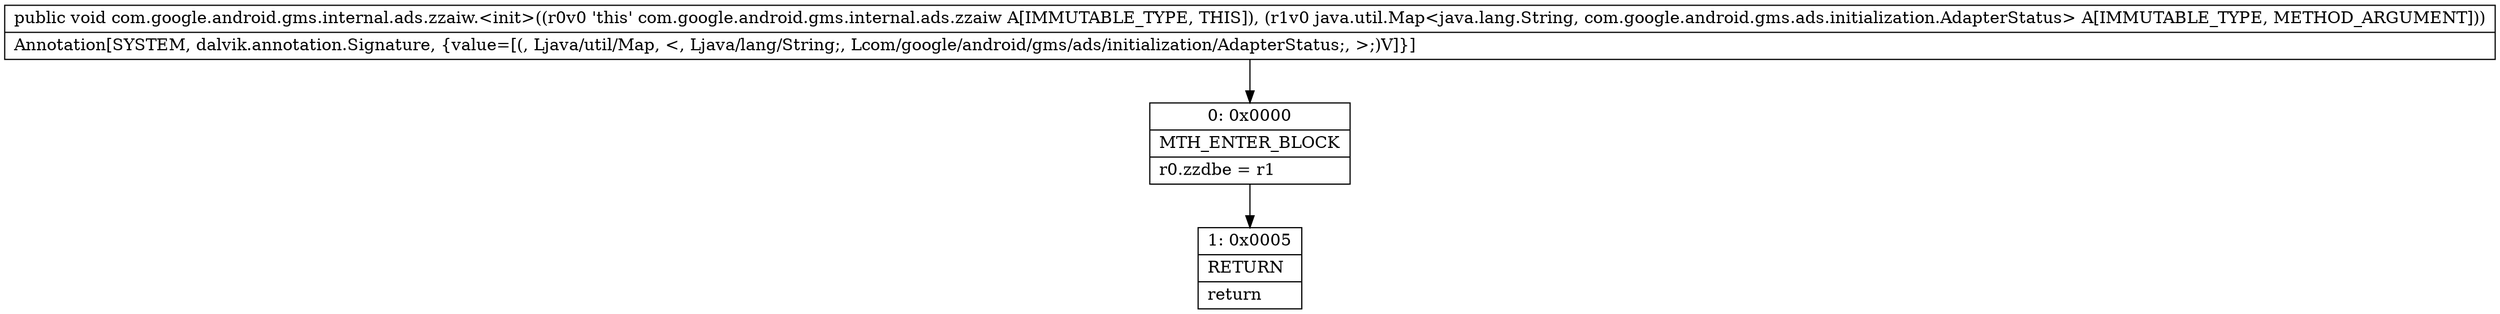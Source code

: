 digraph "CFG forcom.google.android.gms.internal.ads.zzaiw.\<init\>(Ljava\/util\/Map;)V" {
Node_0 [shape=record,label="{0\:\ 0x0000|MTH_ENTER_BLOCK\l|r0.zzdbe = r1\l}"];
Node_1 [shape=record,label="{1\:\ 0x0005|RETURN\l|return\l}"];
MethodNode[shape=record,label="{public void com.google.android.gms.internal.ads.zzaiw.\<init\>((r0v0 'this' com.google.android.gms.internal.ads.zzaiw A[IMMUTABLE_TYPE, THIS]), (r1v0 java.util.Map\<java.lang.String, com.google.android.gms.ads.initialization.AdapterStatus\> A[IMMUTABLE_TYPE, METHOD_ARGUMENT]))  | Annotation[SYSTEM, dalvik.annotation.Signature, \{value=[(, Ljava\/util\/Map, \<, Ljava\/lang\/String;, Lcom\/google\/android\/gms\/ads\/initialization\/AdapterStatus;, \>;)V]\}]\l}"];
MethodNode -> Node_0;
Node_0 -> Node_1;
}

